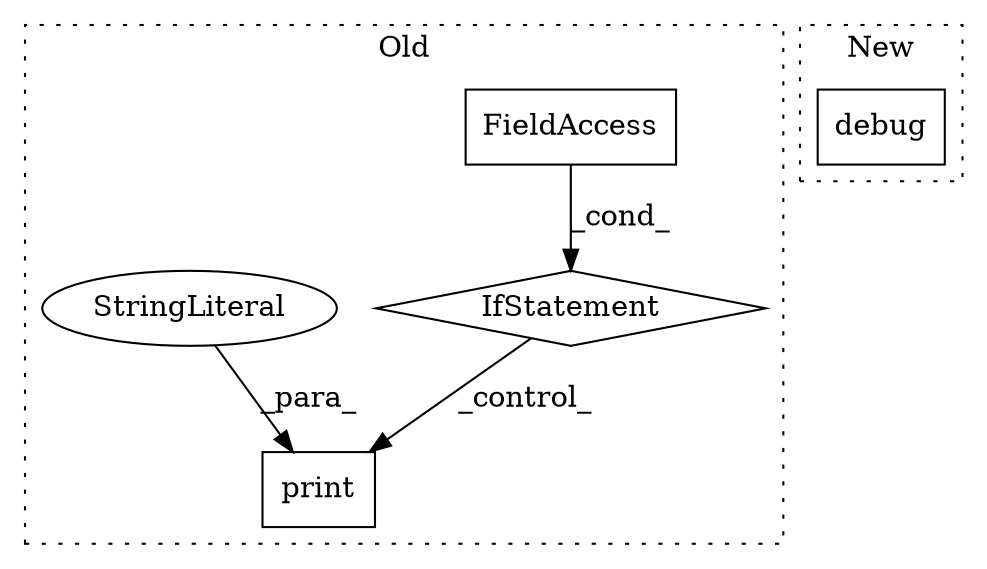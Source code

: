 digraph G {
subgraph cluster0 {
1 [label="IfStatement" a="25" s="31776,31788" l="4,2" shape="diamond"];
3 [label="print" a="32" s="31808,31829" l="6,1" shape="box"];
4 [label="FieldAccess" a="22" s="31780" l="8" shape="box"];
5 [label="StringLiteral" a="45" s="31814" l="15" shape="ellipse"];
label = "Old";
style="dotted";
}
subgraph cluster1 {
2 [label="debug" a="32" s="31689,31733" l="6,1" shape="box"];
label = "New";
style="dotted";
}
1 -> 3 [label="_control_"];
4 -> 1 [label="_cond_"];
5 -> 3 [label="_para_"];
}